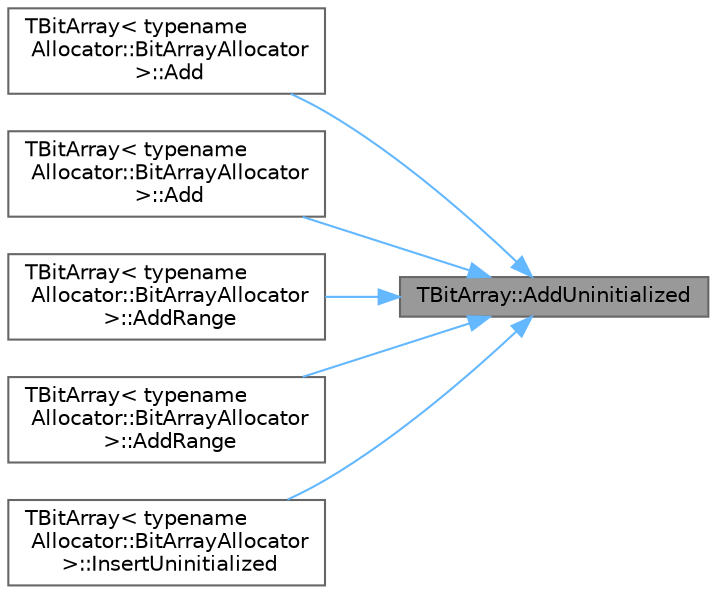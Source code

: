 digraph "TBitArray::AddUninitialized"
{
 // INTERACTIVE_SVG=YES
 // LATEX_PDF_SIZE
  bgcolor="transparent";
  edge [fontname=Helvetica,fontsize=10,labelfontname=Helvetica,labelfontsize=10];
  node [fontname=Helvetica,fontsize=10,shape=box,height=0.2,width=0.4];
  rankdir="RL";
  Node1 [id="Node000001",label="TBitArray::AddUninitialized",height=0.2,width=0.4,color="gray40", fillcolor="grey60", style="filled", fontcolor="black",tooltip="Inserts space for multiple bits at the end of the array."];
  Node1 -> Node2 [id="edge1_Node000001_Node000002",dir="back",color="steelblue1",style="solid",tooltip=" "];
  Node2 [id="Node000002",label="TBitArray\< typename\l Allocator::BitArrayAllocator\l \>::Add",height=0.2,width=0.4,color="grey40", fillcolor="white", style="filled",URL="$d5/d67/classTBitArray.html#a0d5e0fc27563ca4db7e959547fe1ebbc",tooltip=" "];
  Node1 -> Node3 [id="edge2_Node000001_Node000003",dir="back",color="steelblue1",style="solid",tooltip=" "];
  Node3 [id="Node000003",label="TBitArray\< typename\l Allocator::BitArrayAllocator\l \>::Add",height=0.2,width=0.4,color="grey40", fillcolor="white", style="filled",URL="$d5/d67/classTBitArray.html#ab82a5176098ca10ee9df6fa002dfacc8",tooltip=" "];
  Node1 -> Node4 [id="edge3_Node000001_Node000004",dir="back",color="steelblue1",style="solid",tooltip=" "];
  Node4 [id="Node000004",label="TBitArray\< typename\l Allocator::BitArrayAllocator\l \>::AddRange",height=0.2,width=0.4,color="grey40", fillcolor="white", style="filled",URL="$d5/d67/classTBitArray.html#a2d9daa4aac17518bf029cc12513e2fa6",tooltip=" "];
  Node1 -> Node5 [id="edge4_Node000001_Node000005",dir="back",color="steelblue1",style="solid",tooltip=" "];
  Node5 [id="Node000005",label="TBitArray\< typename\l Allocator::BitArrayAllocator\l \>::AddRange",height=0.2,width=0.4,color="grey40", fillcolor="white", style="filled",URL="$d5/d67/classTBitArray.html#a5b88f5b5a688bee1a62caa3be606e692",tooltip=" "];
  Node1 -> Node6 [id="edge5_Node000001_Node000006",dir="back",color="steelblue1",style="solid",tooltip=" "];
  Node6 [id="Node000006",label="TBitArray\< typename\l Allocator::BitArrayAllocator\l \>::InsertUninitialized",height=0.2,width=0.4,color="grey40", fillcolor="white", style="filled",URL="$d5/d67/classTBitArray.html#a9554b1f8ddf9e4f623a77fcc29367460",tooltip=" "];
}
